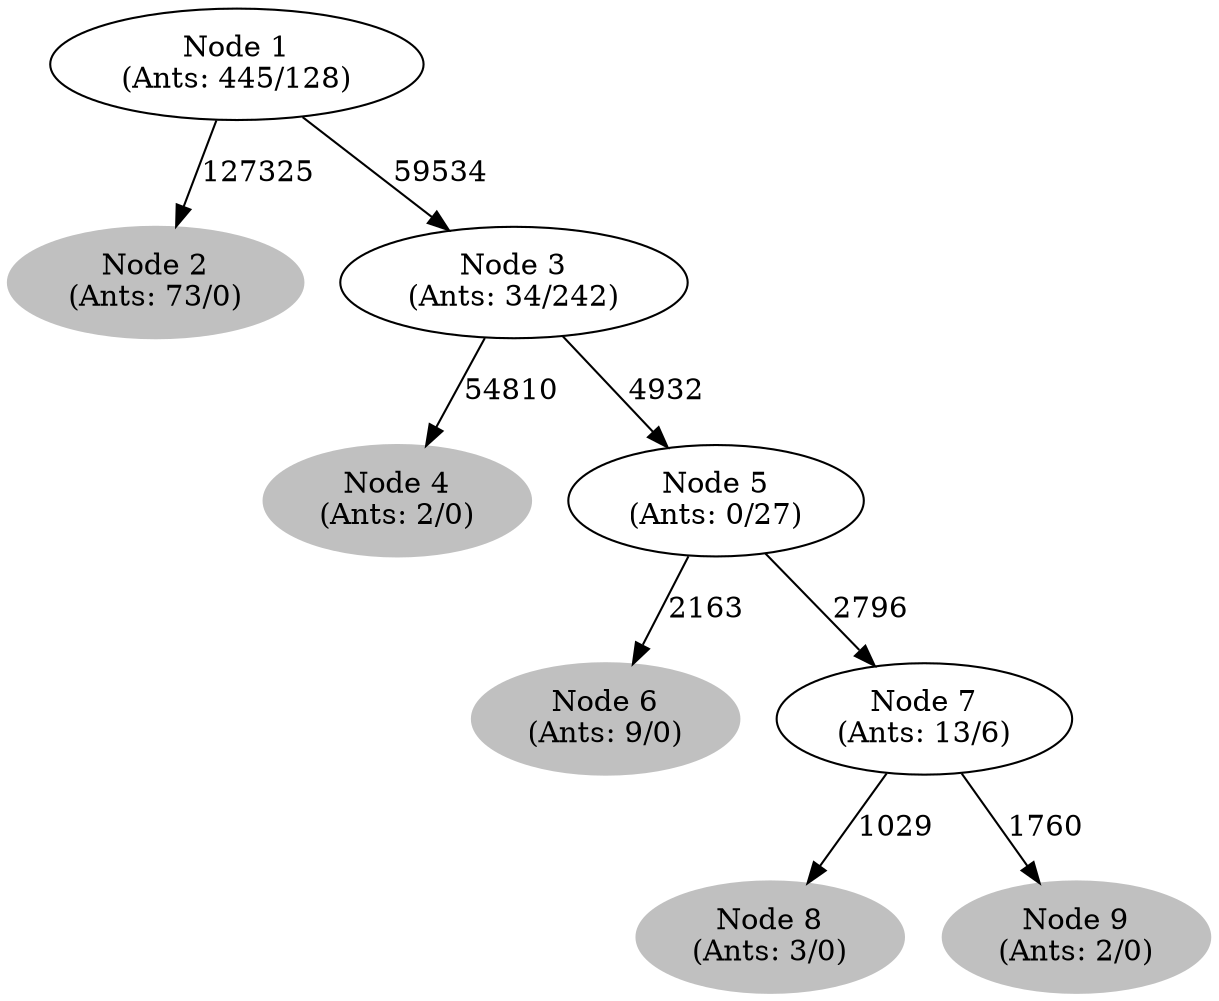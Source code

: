 digraph G {
	
	 "Node 2\n(Ants: 73/0)" [style=filled,color="gray"];
	"Node 1\n(Ants: 445/128)" -> "Node 2\n(Ants: 73/0)" [label=127325];
	 "Node 1\n(Ants: 445/128)" -> "Node 3\n(Ants: 34/242)" [label=59534];
	 "Node 4\n(Ants: 2/0)" [style=filled,color="gray"];
	"Node 3\n(Ants: 34/242)" -> "Node 4\n(Ants: 2/0)" [label=54810];
	 "Node 3\n(Ants: 34/242)" -> "Node 5\n(Ants: 0/27)" [label=4932];
	 "Node 6\n(Ants: 9/0)" [style=filled,color="gray"];
	"Node 5\n(Ants: 0/27)" -> "Node 6\n(Ants: 9/0)" [label=2163];
	 "Node 5\n(Ants: 0/27)" -> "Node 7\n(Ants: 13/6)" [label=2796];
	 "Node 8\n(Ants: 3/0)" [style=filled,color="gray"];
	"Node 7\n(Ants: 13/6)" -> "Node 8\n(Ants: 3/0)" [label=1029];
	 "Node 9\n(Ants: 2/0)" [style=filled,color="gray"];
	"Node 7\n(Ants: 13/6)" -> "Node 9\n(Ants: 2/0)" [label=1760];
	 
}
